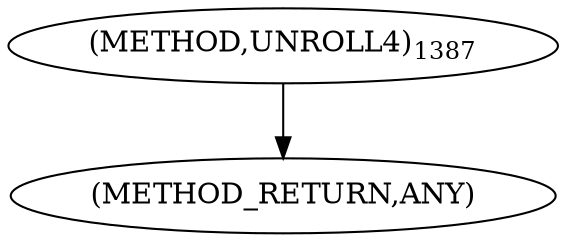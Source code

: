 digraph "UNROLL4" {  
"100653" [label = <(METHOD,UNROLL4)<SUB>1387</SUB>> ]
"100655" [label = <(METHOD_RETURN,ANY)> ]
  "100653" -> "100655" 
}
